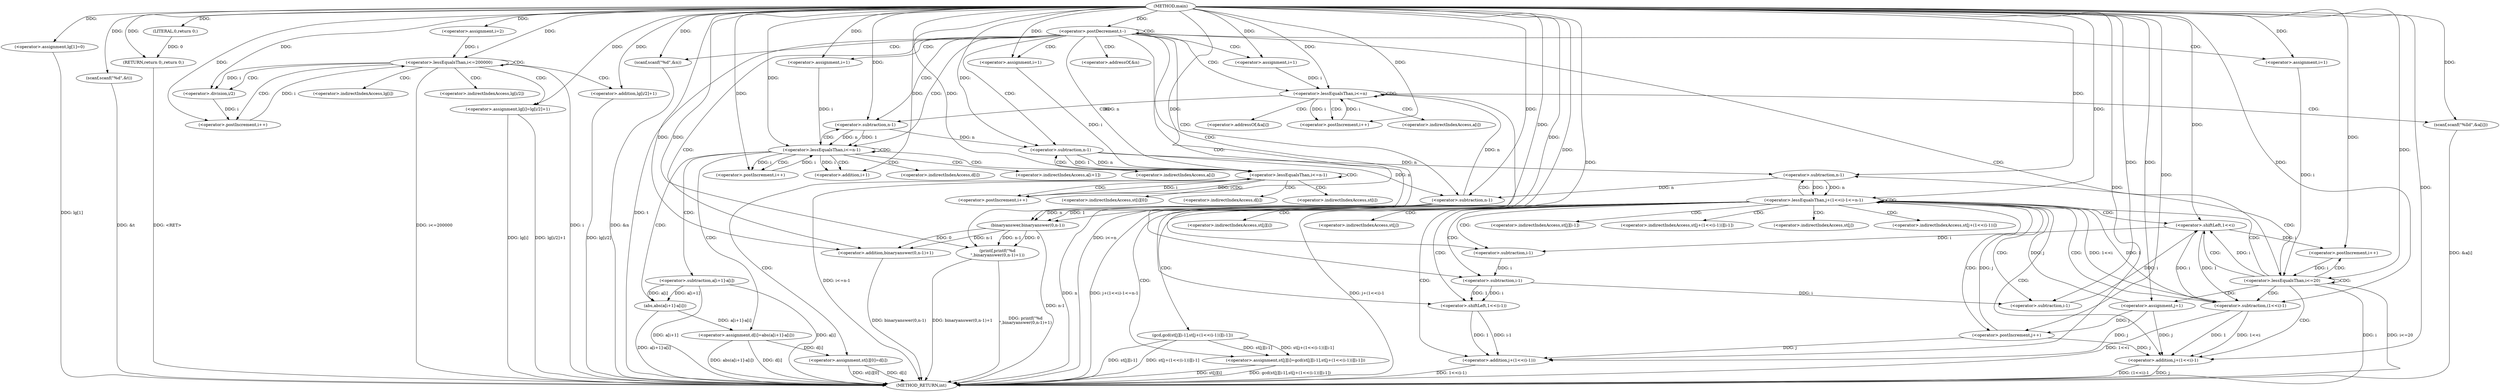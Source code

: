 digraph "main" {  
"1000238" [label = "(METHOD,main)" ]
"1000407" [label = "(METHOD_RETURN,int)" ]
"1000240" [label = "(<operator>.assignment,lg[1]=0)" ]
"1000266" [label = "(scanf,scanf(\"%d\",&t))" ]
"1000405" [label = "(RETURN,return 0;,return 0;)" ]
"1000247" [label = "(<operator>.assignment,i=2)" ]
"1000250" [label = "(<operator>.lessEqualsThan,i<=200000)" ]
"1000253" [label = "(<operator>.postIncrement,i++)" ]
"1000255" [label = "(<operator>.assignment,lg[i]=lg[i/2]+1)" ]
"1000271" [label = "(<operator>.postDecrement,t--)" ]
"1000406" [label = "(LITERAL,0,return 0;)" ]
"1000274" [label = "(scanf,scanf(\"%d\",&n))" ]
"1000396" [label = "(printf,printf(\"%d\n\",binaryanswer(0,n-1)+1))" ]
"1000259" [label = "(<operator>.addition,lg[i/2]+1)" ]
"1000280" [label = "(<operator>.assignment,i=1)" ]
"1000283" [label = "(<operator>.lessEqualsThan,i<=n)" ]
"1000286" [label = "(<operator>.postIncrement,i++)" ]
"1000288" [label = "(scanf,scanf(\"%lld\",&a[i]))" ]
"1000296" [label = "(<operator>.assignment,i=1)" ]
"1000299" [label = "(<operator>.lessEqualsThan,i<=n-1)" ]
"1000304" [label = "(<operator>.postIncrement,i++)" ]
"1000306" [label = "(<operator>.assignment,d[i]=abs(a[i+1]-a[i]))" ]
"1000322" [label = "(<operator>.assignment,i=1)" ]
"1000325" [label = "(<operator>.lessEqualsThan,i<=n-1)" ]
"1000330" [label = "(<operator>.postIncrement,i++)" ]
"1000332" [label = "(<operator>.assignment,st[i][0]=d[i])" ]
"1000343" [label = "(<operator>.assignment,i=1)" ]
"1000346" [label = "(<operator>.lessEqualsThan,i<=20)" ]
"1000349" [label = "(<operator>.postIncrement,i++)" ]
"1000353" [label = "(<operator>.assignment,j=1)" ]
"1000356" [label = "(<operator>.lessEqualsThan,j+(1<<i)-1<=n-1)" ]
"1000367" [label = "(<operator>.postIncrement,j++)" ]
"1000369" [label = "(<operator>.assignment,st[j][i]=gcd(st[j][i-1],st[j+(1<<(i-1))][i-1]))" ]
"1000398" [label = "(<operator>.addition,binaryanswer(0,n-1)+1)" ]
"1000262" [label = "(<operator>.division,i/2)" ]
"1000301" [label = "(<operator>.subtraction,n-1)" ]
"1000310" [label = "(abs,abs(a[i+1]-a[i]))" ]
"1000327" [label = "(<operator>.subtraction,n-1)" ]
"1000399" [label = "(binaryanswer,binaryanswer(0,n-1))" ]
"1000311" [label = "(<operator>.subtraction,a[i+1]-a[i])" ]
"1000357" [label = "(<operator>.addition,j+(1<<i)-1)" ]
"1000364" [label = "(<operator>.subtraction,n-1)" ]
"1000375" [label = "(gcd,gcd(st[j][i-1],st[j+(1<<(i-1))][i-1]))" ]
"1000401" [label = "(<operator>.subtraction,n-1)" ]
"1000359" [label = "(<operator>.subtraction,(1<<i)-1)" ]
"1000314" [label = "(<operator>.addition,i+1)" ]
"1000360" [label = "(<operator>.shiftLeft,1<<i)" ]
"1000380" [label = "(<operator>.subtraction,i-1)" ]
"1000393" [label = "(<operator>.subtraction,i-1)" ]
"1000386" [label = "(<operator>.addition,j+(1<<(i-1)))" ]
"1000388" [label = "(<operator>.shiftLeft,1<<(i-1))" ]
"1000390" [label = "(<operator>.subtraction,i-1)" ]
"1000256" [label = "(<operator>.indirectIndexAccess,lg[i])" ]
"1000260" [label = "(<operator>.indirectIndexAccess,lg[i/2])" ]
"1000276" [label = "(<operator>.addressOf,&n)" ]
"1000290" [label = "(<operator>.addressOf,&a[i])" ]
"1000307" [label = "(<operator>.indirectIndexAccess,d[i])" ]
"1000333" [label = "(<operator>.indirectIndexAccess,st[i][0])" ]
"1000338" [label = "(<operator>.indirectIndexAccess,d[i])" ]
"1000291" [label = "(<operator>.indirectIndexAccess,a[i])" ]
"1000334" [label = "(<operator>.indirectIndexAccess,st[i])" ]
"1000370" [label = "(<operator>.indirectIndexAccess,st[j][i])" ]
"1000312" [label = "(<operator>.indirectIndexAccess,a[i+1])" ]
"1000317" [label = "(<operator>.indirectIndexAccess,a[i])" ]
"1000371" [label = "(<operator>.indirectIndexAccess,st[j])" ]
"1000376" [label = "(<operator>.indirectIndexAccess,st[j][i-1])" ]
"1000383" [label = "(<operator>.indirectIndexAccess,st[j+(1<<(i-1))][i-1])" ]
"1000377" [label = "(<operator>.indirectIndexAccess,st[j])" ]
"1000384" [label = "(<operator>.indirectIndexAccess,st[j+(1<<(i-1))])" ]
  "1000405" -> "1000407"  [ label = "DDG: <RET>"] 
  "1000240" -> "1000407"  [ label = "DDG: lg[1]"] 
  "1000250" -> "1000407"  [ label = "DDG: i"] 
  "1000250" -> "1000407"  [ label = "DDG: i<=200000"] 
  "1000266" -> "1000407"  [ label = "DDG: &t"] 
  "1000271" -> "1000407"  [ label = "DDG: t"] 
  "1000274" -> "1000407"  [ label = "DDG: &n"] 
  "1000283" -> "1000407"  [ label = "DDG: i<=n"] 
  "1000325" -> "1000407"  [ label = "DDG: i<=n-1"] 
  "1000346" -> "1000407"  [ label = "DDG: i"] 
  "1000346" -> "1000407"  [ label = "DDG: i<=20"] 
  "1000401" -> "1000407"  [ label = "DDG: n"] 
  "1000399" -> "1000407"  [ label = "DDG: n-1"] 
  "1000398" -> "1000407"  [ label = "DDG: binaryanswer(0,n-1)"] 
  "1000396" -> "1000407"  [ label = "DDG: binaryanswer(0,n-1)+1"] 
  "1000396" -> "1000407"  [ label = "DDG: printf(\"%d\n\",binaryanswer(0,n-1)+1)"] 
  "1000357" -> "1000407"  [ label = "DDG: j"] 
  "1000359" -> "1000407"  [ label = "DDG: 1<<i"] 
  "1000357" -> "1000407"  [ label = "DDG: (1<<i)-1"] 
  "1000356" -> "1000407"  [ label = "DDG: j+(1<<i)-1"] 
  "1000356" -> "1000407"  [ label = "DDG: j+(1<<i)-1<=n-1"] 
  "1000369" -> "1000407"  [ label = "DDG: st[j][i]"] 
  "1000375" -> "1000407"  [ label = "DDG: st[j][i-1]"] 
  "1000386" -> "1000407"  [ label = "DDG: 1<<(i-1)"] 
  "1000375" -> "1000407"  [ label = "DDG: st[j+(1<<(i-1))][i-1]"] 
  "1000369" -> "1000407"  [ label = "DDG: gcd(st[j][i-1],st[j+(1<<(i-1))][i-1])"] 
  "1000332" -> "1000407"  [ label = "DDG: st[i][0]"] 
  "1000332" -> "1000407"  [ label = "DDG: d[i]"] 
  "1000306" -> "1000407"  [ label = "DDG: d[i]"] 
  "1000311" -> "1000407"  [ label = "DDG: a[i+1]"] 
  "1000311" -> "1000407"  [ label = "DDG: a[i]"] 
  "1000310" -> "1000407"  [ label = "DDG: a[i+1]-a[i]"] 
  "1000306" -> "1000407"  [ label = "DDG: abs(a[i+1]-a[i])"] 
  "1000288" -> "1000407"  [ label = "DDG: &a[i]"] 
  "1000255" -> "1000407"  [ label = "DDG: lg[i]"] 
  "1000259" -> "1000407"  [ label = "DDG: lg[i/2]"] 
  "1000255" -> "1000407"  [ label = "DDG: lg[i/2]+1"] 
  "1000238" -> "1000240"  [ label = "DDG: "] 
  "1000238" -> "1000266"  [ label = "DDG: "] 
  "1000406" -> "1000405"  [ label = "DDG: 0"] 
  "1000238" -> "1000405"  [ label = "DDG: "] 
  "1000238" -> "1000247"  [ label = "DDG: "] 
  "1000238" -> "1000255"  [ label = "DDG: "] 
  "1000238" -> "1000406"  [ label = "DDG: "] 
  "1000247" -> "1000250"  [ label = "DDG: i"] 
  "1000253" -> "1000250"  [ label = "DDG: i"] 
  "1000238" -> "1000250"  [ label = "DDG: "] 
  "1000262" -> "1000253"  [ label = "DDG: i"] 
  "1000238" -> "1000253"  [ label = "DDG: "] 
  "1000238" -> "1000271"  [ label = "DDG: "] 
  "1000238" -> "1000274"  [ label = "DDG: "] 
  "1000238" -> "1000259"  [ label = "DDG: "] 
  "1000238" -> "1000280"  [ label = "DDG: "] 
  "1000238" -> "1000288"  [ label = "DDG: "] 
  "1000238" -> "1000296"  [ label = "DDG: "] 
  "1000310" -> "1000306"  [ label = "DDG: a[i+1]-a[i]"] 
  "1000238" -> "1000322"  [ label = "DDG: "] 
  "1000306" -> "1000332"  [ label = "DDG: d[i]"] 
  "1000238" -> "1000343"  [ label = "DDG: "] 
  "1000238" -> "1000396"  [ label = "DDG: "] 
  "1000399" -> "1000396"  [ label = "DDG: n-1"] 
  "1000399" -> "1000396"  [ label = "DDG: 0"] 
  "1000280" -> "1000283"  [ label = "DDG: i"] 
  "1000286" -> "1000283"  [ label = "DDG: i"] 
  "1000238" -> "1000283"  [ label = "DDG: "] 
  "1000401" -> "1000283"  [ label = "DDG: n"] 
  "1000283" -> "1000286"  [ label = "DDG: i"] 
  "1000238" -> "1000286"  [ label = "DDG: "] 
  "1000296" -> "1000299"  [ label = "DDG: i"] 
  "1000304" -> "1000299"  [ label = "DDG: i"] 
  "1000238" -> "1000299"  [ label = "DDG: "] 
  "1000301" -> "1000299"  [ label = "DDG: 1"] 
  "1000301" -> "1000299"  [ label = "DDG: n"] 
  "1000238" -> "1000304"  [ label = "DDG: "] 
  "1000299" -> "1000304"  [ label = "DDG: i"] 
  "1000322" -> "1000325"  [ label = "DDG: i"] 
  "1000330" -> "1000325"  [ label = "DDG: i"] 
  "1000238" -> "1000325"  [ label = "DDG: "] 
  "1000327" -> "1000325"  [ label = "DDG: n"] 
  "1000327" -> "1000325"  [ label = "DDG: 1"] 
  "1000325" -> "1000330"  [ label = "DDG: i"] 
  "1000238" -> "1000330"  [ label = "DDG: "] 
  "1000343" -> "1000346"  [ label = "DDG: i"] 
  "1000349" -> "1000346"  [ label = "DDG: i"] 
  "1000238" -> "1000346"  [ label = "DDG: "] 
  "1000360" -> "1000349"  [ label = "DDG: i"] 
  "1000238" -> "1000349"  [ label = "DDG: "] 
  "1000238" -> "1000353"  [ label = "DDG: "] 
  "1000375" -> "1000369"  [ label = "DDG: st[j][i-1]"] 
  "1000375" -> "1000369"  [ label = "DDG: st[j+(1<<(i-1))][i-1]"] 
  "1000399" -> "1000398"  [ label = "DDG: n-1"] 
  "1000399" -> "1000398"  [ label = "DDG: 0"] 
  "1000238" -> "1000398"  [ label = "DDG: "] 
  "1000250" -> "1000262"  [ label = "DDG: i"] 
  "1000238" -> "1000262"  [ label = "DDG: "] 
  "1000283" -> "1000301"  [ label = "DDG: n"] 
  "1000238" -> "1000301"  [ label = "DDG: "] 
  "1000311" -> "1000310"  [ label = "DDG: a[i]"] 
  "1000311" -> "1000310"  [ label = "DDG: a[i+1]"] 
  "1000301" -> "1000327"  [ label = "DDG: n"] 
  "1000238" -> "1000327"  [ label = "DDG: "] 
  "1000359" -> "1000356"  [ label = "DDG: 1"] 
  "1000359" -> "1000356"  [ label = "DDG: 1<<i"] 
  "1000353" -> "1000356"  [ label = "DDG: j"] 
  "1000367" -> "1000356"  [ label = "DDG: j"] 
  "1000238" -> "1000356"  [ label = "DDG: "] 
  "1000364" -> "1000356"  [ label = "DDG: n"] 
  "1000364" -> "1000356"  [ label = "DDG: 1"] 
  "1000238" -> "1000367"  [ label = "DDG: "] 
  "1000353" -> "1000367"  [ label = "DDG: j"] 
  "1000238" -> "1000399"  [ label = "DDG: "] 
  "1000401" -> "1000399"  [ label = "DDG: 1"] 
  "1000401" -> "1000399"  [ label = "DDG: n"] 
  "1000353" -> "1000357"  [ label = "DDG: j"] 
  "1000367" -> "1000357"  [ label = "DDG: j"] 
  "1000238" -> "1000357"  [ label = "DDG: "] 
  "1000359" -> "1000357"  [ label = "DDG: 1"] 
  "1000359" -> "1000357"  [ label = "DDG: 1<<i"] 
  "1000327" -> "1000364"  [ label = "DDG: n"] 
  "1000238" -> "1000364"  [ label = "DDG: "] 
  "1000327" -> "1000401"  [ label = "DDG: n"] 
  "1000364" -> "1000401"  [ label = "DDG: n"] 
  "1000238" -> "1000401"  [ label = "DDG: "] 
  "1000360" -> "1000359"  [ label = "DDG: i"] 
  "1000360" -> "1000359"  [ label = "DDG: 1"] 
  "1000238" -> "1000359"  [ label = "DDG: "] 
  "1000299" -> "1000314"  [ label = "DDG: i"] 
  "1000238" -> "1000314"  [ label = "DDG: "] 
  "1000238" -> "1000360"  [ label = "DDG: "] 
  "1000346" -> "1000360"  [ label = "DDG: i"] 
  "1000393" -> "1000360"  [ label = "DDG: i"] 
  "1000360" -> "1000380"  [ label = "DDG: i"] 
  "1000238" -> "1000380"  [ label = "DDG: "] 
  "1000390" -> "1000393"  [ label = "DDG: i"] 
  "1000238" -> "1000393"  [ label = "DDG: "] 
  "1000238" -> "1000386"  [ label = "DDG: "] 
  "1000353" -> "1000386"  [ label = "DDG: j"] 
  "1000367" -> "1000386"  [ label = "DDG: j"] 
  "1000388" -> "1000386"  [ label = "DDG: i-1"] 
  "1000388" -> "1000386"  [ label = "DDG: 1"] 
  "1000238" -> "1000388"  [ label = "DDG: "] 
  "1000390" -> "1000388"  [ label = "DDG: 1"] 
  "1000390" -> "1000388"  [ label = "DDG: i"] 
  "1000380" -> "1000390"  [ label = "DDG: i"] 
  "1000238" -> "1000390"  [ label = "DDG: "] 
  "1000250" -> "1000260"  [ label = "CDG: "] 
  "1000250" -> "1000255"  [ label = "CDG: "] 
  "1000250" -> "1000259"  [ label = "CDG: "] 
  "1000250" -> "1000250"  [ label = "CDG: "] 
  "1000250" -> "1000262"  [ label = "CDG: "] 
  "1000250" -> "1000253"  [ label = "CDG: "] 
  "1000250" -> "1000256"  [ label = "CDG: "] 
  "1000271" -> "1000396"  [ label = "CDG: "] 
  "1000271" -> "1000276"  [ label = "CDG: "] 
  "1000271" -> "1000274"  [ label = "CDG: "] 
  "1000271" -> "1000398"  [ label = "CDG: "] 
  "1000271" -> "1000401"  [ label = "CDG: "] 
  "1000271" -> "1000283"  [ label = "CDG: "] 
  "1000271" -> "1000399"  [ label = "CDG: "] 
  "1000271" -> "1000299"  [ label = "CDG: "] 
  "1000271" -> "1000346"  [ label = "CDG: "] 
  "1000271" -> "1000296"  [ label = "CDG: "] 
  "1000271" -> "1000271"  [ label = "CDG: "] 
  "1000271" -> "1000280"  [ label = "CDG: "] 
  "1000271" -> "1000327"  [ label = "CDG: "] 
  "1000271" -> "1000343"  [ label = "CDG: "] 
  "1000271" -> "1000325"  [ label = "CDG: "] 
  "1000271" -> "1000301"  [ label = "CDG: "] 
  "1000271" -> "1000322"  [ label = "CDG: "] 
  "1000283" -> "1000291"  [ label = "CDG: "] 
  "1000283" -> "1000288"  [ label = "CDG: "] 
  "1000283" -> "1000286"  [ label = "CDG: "] 
  "1000283" -> "1000290"  [ label = "CDG: "] 
  "1000283" -> "1000283"  [ label = "CDG: "] 
  "1000299" -> "1000312"  [ label = "CDG: "] 
  "1000299" -> "1000310"  [ label = "CDG: "] 
  "1000299" -> "1000314"  [ label = "CDG: "] 
  "1000299" -> "1000304"  [ label = "CDG: "] 
  "1000299" -> "1000311"  [ label = "CDG: "] 
  "1000299" -> "1000307"  [ label = "CDG: "] 
  "1000299" -> "1000306"  [ label = "CDG: "] 
  "1000299" -> "1000299"  [ label = "CDG: "] 
  "1000299" -> "1000301"  [ label = "CDG: "] 
  "1000299" -> "1000317"  [ label = "CDG: "] 
  "1000325" -> "1000332"  [ label = "CDG: "] 
  "1000325" -> "1000338"  [ label = "CDG: "] 
  "1000325" -> "1000330"  [ label = "CDG: "] 
  "1000325" -> "1000334"  [ label = "CDG: "] 
  "1000325" -> "1000333"  [ label = "CDG: "] 
  "1000325" -> "1000327"  [ label = "CDG: "] 
  "1000325" -> "1000325"  [ label = "CDG: "] 
  "1000346" -> "1000353"  [ label = "CDG: "] 
  "1000346" -> "1000349"  [ label = "CDG: "] 
  "1000346" -> "1000357"  [ label = "CDG: "] 
  "1000346" -> "1000364"  [ label = "CDG: "] 
  "1000346" -> "1000359"  [ label = "CDG: "] 
  "1000346" -> "1000360"  [ label = "CDG: "] 
  "1000346" -> "1000356"  [ label = "CDG: "] 
  "1000346" -> "1000346"  [ label = "CDG: "] 
  "1000356" -> "1000370"  [ label = "CDG: "] 
  "1000356" -> "1000371"  [ label = "CDG: "] 
  "1000356" -> "1000388"  [ label = "CDG: "] 
  "1000356" -> "1000383"  [ label = "CDG: "] 
  "1000356" -> "1000375"  [ label = "CDG: "] 
  "1000356" -> "1000357"  [ label = "CDG: "] 
  "1000356" -> "1000376"  [ label = "CDG: "] 
  "1000356" -> "1000364"  [ label = "CDG: "] 
  "1000356" -> "1000386"  [ label = "CDG: "] 
  "1000356" -> "1000380"  [ label = "CDG: "] 
  "1000356" -> "1000367"  [ label = "CDG: "] 
  "1000356" -> "1000359"  [ label = "CDG: "] 
  "1000356" -> "1000360"  [ label = "CDG: "] 
  "1000356" -> "1000384"  [ label = "CDG: "] 
  "1000356" -> "1000356"  [ label = "CDG: "] 
  "1000356" -> "1000377"  [ label = "CDG: "] 
  "1000356" -> "1000393"  [ label = "CDG: "] 
  "1000356" -> "1000390"  [ label = "CDG: "] 
  "1000356" -> "1000369"  [ label = "CDG: "] 
}
